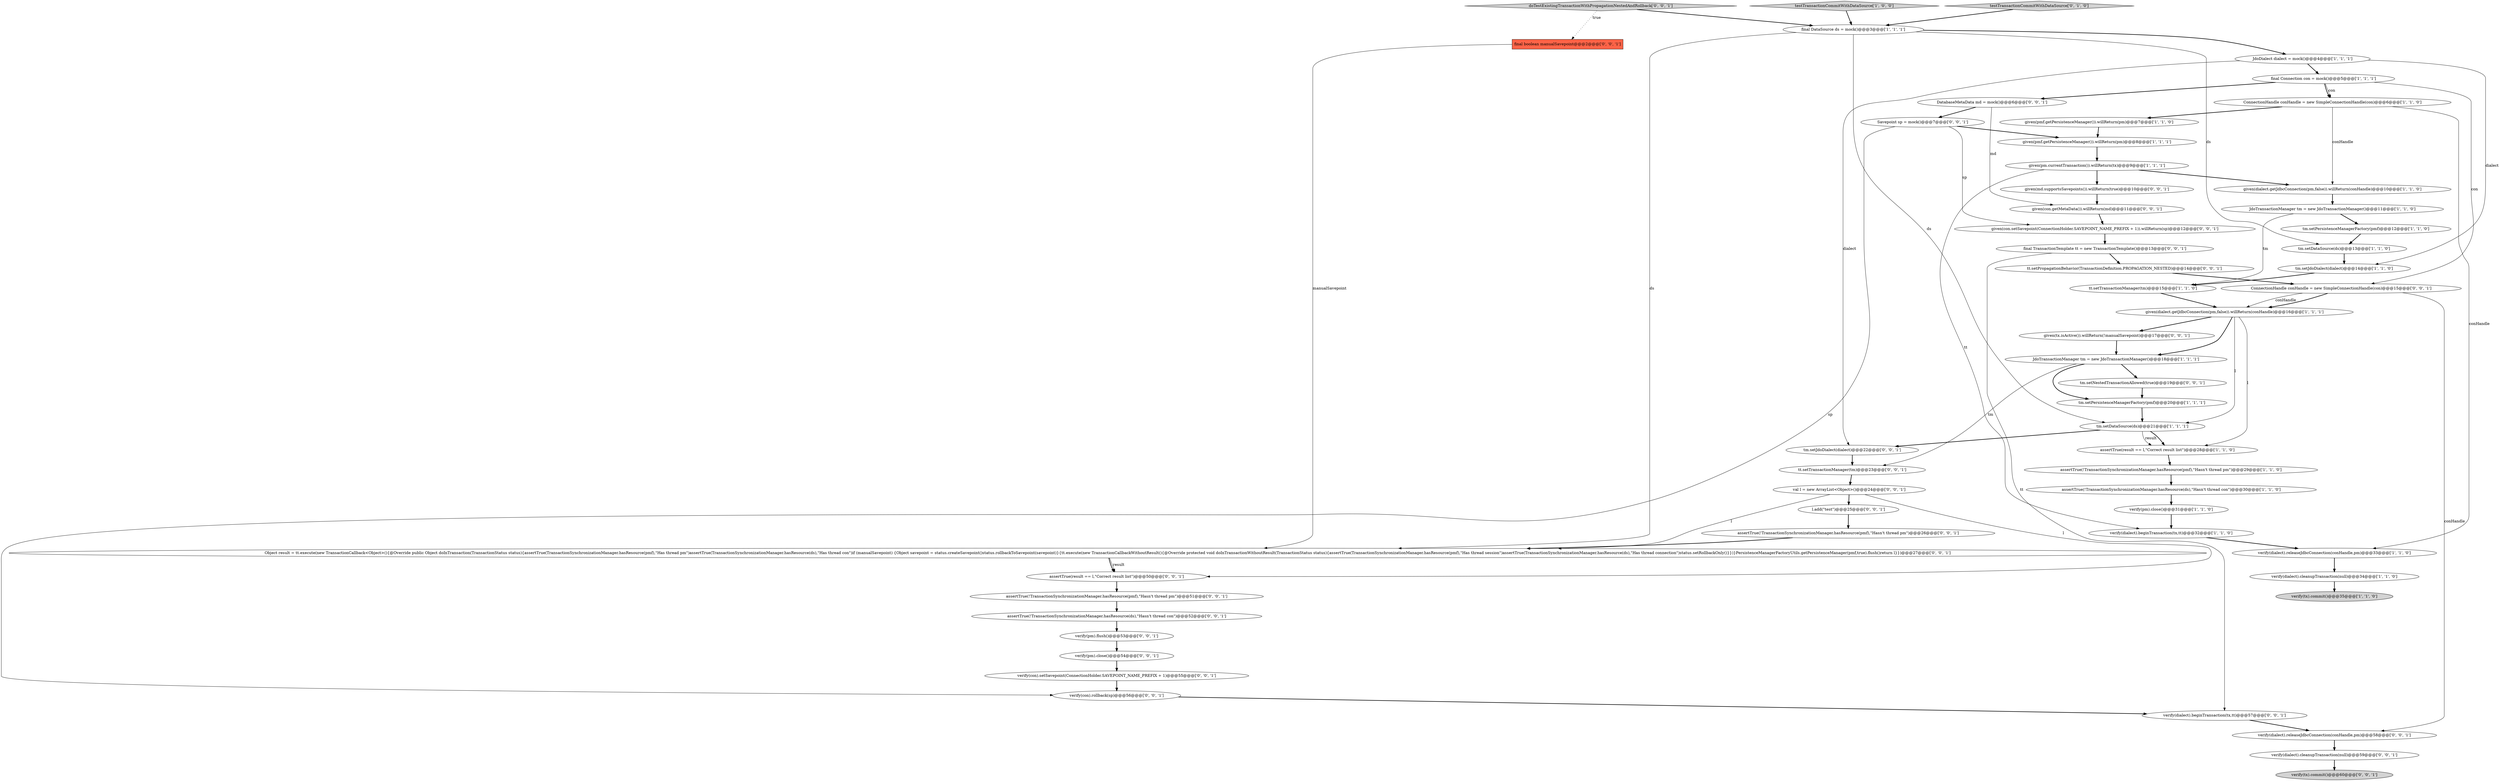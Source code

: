 digraph {
14 [style = filled, label = "given(pm.currentTransaction()).willReturn(tx)@@@9@@@['1', '1', '1']", fillcolor = white, shape = ellipse image = "AAA0AAABBB1BBB"];
53 [style = filled, label = "verify(dialect).releaseJdbcConnection(conHandle,pm)@@@58@@@['0', '0', '1']", fillcolor = white, shape = ellipse image = "AAA0AAABBB3BBB"];
31 [style = filled, label = "Object result = tt.execute(new TransactionCallback<Object>(){@Override public Object doInTransaction(TransactionStatus status){assertTrue(TransactionSynchronizationManager.hasResource(pmf),\"Has thread pm\")assertTrue(TransactionSynchronizationManager.hasResource(ds),\"Has thread con\")if (manualSavepoint) {Object savepoint = status.createSavepoint()status.rollbackToSavepoint(savepoint)}{tt.execute(new TransactionCallbackWithoutResult(){@Override protected void doInTransactionWithoutResult(TransactionStatus status){assertTrue(TransactionSynchronizationManager.hasResource(pmf),\"Has thread session\")assertTrue(TransactionSynchronizationManager.hasResource(ds),\"Has thread connection\")status.setRollbackOnly()}})}PersistenceManagerFactoryUtils.getPersistenceManager(pmf,true).flush()return l}})@@@27@@@['0', '0', '1']", fillcolor = white, shape = ellipse image = "AAA0AAABBB3BBB"];
25 [style = filled, label = "given(dialect.getJdbcConnection(pm,false)).willReturn(conHandle)@@@10@@@['1', '1', '0']", fillcolor = white, shape = ellipse image = "AAA0AAABBB1BBB"];
39 [style = filled, label = "verify(con).setSavepoint(ConnectionHolder.SAVEPOINT_NAME_PREFIX + 1)@@@55@@@['0', '0', '1']", fillcolor = white, shape = ellipse image = "AAA0AAABBB3BBB"];
16 [style = filled, label = "verify(dialect).cleanupTransaction(null)@@@34@@@['1', '1', '0']", fillcolor = white, shape = ellipse image = "AAA0AAABBB1BBB"];
42 [style = filled, label = "given(con.setSavepoint(ConnectionHolder.SAVEPOINT_NAME_PREFIX + 1)).willReturn(sp)@@@12@@@['0', '0', '1']", fillcolor = white, shape = ellipse image = "AAA0AAABBB3BBB"];
52 [style = filled, label = "verify(pm).flush()@@@53@@@['0', '0', '1']", fillcolor = white, shape = ellipse image = "AAA0AAABBB3BBB"];
13 [style = filled, label = "tm.setDataSource(ds)@@@13@@@['1', '1', '0']", fillcolor = white, shape = ellipse image = "AAA0AAABBB1BBB"];
1 [style = filled, label = "final DataSource ds = mock()@@@3@@@['1', '1', '1']", fillcolor = white, shape = ellipse image = "AAA0AAABBB1BBB"];
30 [style = filled, label = "verify(dialect).cleanupTransaction(null)@@@59@@@['0', '0', '1']", fillcolor = white, shape = ellipse image = "AAA0AAABBB3BBB"];
55 [style = filled, label = "given(tx.isActive()).willReturn(!manualSavepoint)@@@17@@@['0', '0', '1']", fillcolor = white, shape = ellipse image = "AAA0AAABBB3BBB"];
47 [style = filled, label = "val l = new ArrayList<Object>()@@@24@@@['0', '0', '1']", fillcolor = white, shape = ellipse image = "AAA0AAABBB3BBB"];
6 [style = filled, label = "assertTrue(!TransactionSynchronizationManager.hasResource(pmf),\"Hasn't thread pm\")@@@29@@@['1', '1', '0']", fillcolor = white, shape = ellipse image = "AAA0AAABBB1BBB"];
35 [style = filled, label = "tt.setPropagationBehavior(TransactionDefinition.PROPAGATION_NESTED)@@@14@@@['0', '0', '1']", fillcolor = white, shape = ellipse image = "AAA0AAABBB3BBB"];
7 [style = filled, label = "verify(pm).close()@@@31@@@['1', '1', '0']", fillcolor = white, shape = ellipse image = "AAA0AAABBB1BBB"];
46 [style = filled, label = "doTestExistingTransactionWithPropagationNestedAndRollback['0', '0', '1']", fillcolor = lightgray, shape = diamond image = "AAA0AAABBB3BBB"];
33 [style = filled, label = "tt.setTransactionManager(tm)@@@23@@@['0', '0', '1']", fillcolor = white, shape = ellipse image = "AAA0AAABBB3BBB"];
43 [style = filled, label = "given(con.getMetaData()).willReturn(md)@@@11@@@['0', '0', '1']", fillcolor = white, shape = ellipse image = "AAA0AAABBB3BBB"];
27 [style = filled, label = "given(md.supportsSavepoints()).willReturn(true)@@@10@@@['0', '0', '1']", fillcolor = white, shape = ellipse image = "AAA0AAABBB3BBB"];
32 [style = filled, label = "DatabaseMetaData md = mock()@@@6@@@['0', '0', '1']", fillcolor = white, shape = ellipse image = "AAA0AAABBB3BBB"];
41 [style = filled, label = "tm.setJdoDialect(dialect)@@@22@@@['0', '0', '1']", fillcolor = white, shape = ellipse image = "AAA0AAABBB3BBB"];
3 [style = filled, label = "verify(dialect).releaseJdbcConnection(conHandle,pm)@@@33@@@['1', '1', '0']", fillcolor = white, shape = ellipse image = "AAA0AAABBB1BBB"];
12 [style = filled, label = "testTransactionCommitWithDataSource['1', '0', '0']", fillcolor = lightgray, shape = diamond image = "AAA0AAABBB1BBB"];
24 [style = filled, label = "given(dialect.getJdbcConnection(pm,false)).willReturn(conHandle)@@@16@@@['1', '1', '1']", fillcolor = white, shape = ellipse image = "AAA0AAABBB1BBB"];
49 [style = filled, label = "assertTrue(!TransactionSynchronizationManager.hasResource(pmf),\"Hasn't thread pm\")@@@26@@@['0', '0', '1']", fillcolor = white, shape = ellipse image = "AAA0AAABBB3BBB"];
11 [style = filled, label = "final Connection con = mock()@@@5@@@['1', '1', '1']", fillcolor = white, shape = ellipse image = "AAA0AAABBB1BBB"];
19 [style = filled, label = "JdoTransactionManager tm = new JdoTransactionManager()@@@11@@@['1', '1', '0']", fillcolor = white, shape = ellipse image = "AAA0AAABBB1BBB"];
5 [style = filled, label = "tm.setJdoDialect(dialect)@@@14@@@['1', '1', '0']", fillcolor = white, shape = ellipse image = "AAA0AAABBB1BBB"];
2 [style = filled, label = "JdoTransactionManager tm = new JdoTransactionManager()@@@18@@@['1', '1', '1']", fillcolor = white, shape = ellipse image = "AAA0AAABBB1BBB"];
8 [style = filled, label = "tm.setDataSource(ds)@@@21@@@['1', '1', '1']", fillcolor = white, shape = ellipse image = "AAA0AAABBB1BBB"];
9 [style = filled, label = "assertTrue(!TransactionSynchronizationManager.hasResource(ds),\"Hasn't thread con\")@@@30@@@['1', '1', '0']", fillcolor = white, shape = ellipse image = "AAA0AAABBB1BBB"];
45 [style = filled, label = "verify(pm).close()@@@54@@@['0', '0', '1']", fillcolor = white, shape = ellipse image = "AAA0AAABBB3BBB"];
18 [style = filled, label = "tm.setPersistenceManagerFactory(pmf)@@@20@@@['1', '1', '1']", fillcolor = white, shape = ellipse image = "AAA0AAABBB1BBB"];
0 [style = filled, label = "given(pmf.getPersistenceManager()).willReturn(pm)@@@8@@@['1', '1', '1']", fillcolor = white, shape = ellipse image = "AAA0AAABBB1BBB"];
40 [style = filled, label = "verify(dialect).beginTransaction(tx,tt)@@@57@@@['0', '0', '1']", fillcolor = white, shape = ellipse image = "AAA0AAABBB3BBB"];
21 [style = filled, label = "assertTrue(result == l,\"Correct result list\")@@@28@@@['1', '1', '0']", fillcolor = white, shape = ellipse image = "AAA0AAABBB1BBB"];
28 [style = filled, label = "tm.setNestedTransactionAllowed(true)@@@19@@@['0', '0', '1']", fillcolor = white, shape = ellipse image = "AAA0AAABBB3BBB"];
22 [style = filled, label = "tt.setTransactionManager(tm)@@@15@@@['1', '1', '0']", fillcolor = white, shape = ellipse image = "AAA0AAABBB1BBB"];
23 [style = filled, label = "ConnectionHandle conHandle = new SimpleConnectionHandle(con)@@@6@@@['1', '1', '0']", fillcolor = white, shape = ellipse image = "AAA0AAABBB1BBB"];
29 [style = filled, label = "final TransactionTemplate tt = new TransactionTemplate()@@@13@@@['0', '0', '1']", fillcolor = white, shape = ellipse image = "AAA0AAABBB3BBB"];
34 [style = filled, label = "ConnectionHandle conHandle = new SimpleConnectionHandle(con)@@@15@@@['0', '0', '1']", fillcolor = white, shape = ellipse image = "AAA0AAABBB3BBB"];
15 [style = filled, label = "verify(tx).commit()@@@35@@@['1', '1', '0']", fillcolor = lightgray, shape = ellipse image = "AAA0AAABBB1BBB"];
44 [style = filled, label = "assertTrue(!TransactionSynchronizationManager.hasResource(ds),\"Hasn't thread con\")@@@52@@@['0', '0', '1']", fillcolor = white, shape = ellipse image = "AAA0AAABBB3BBB"];
50 [style = filled, label = "verify(con).rollback(sp)@@@56@@@['0', '0', '1']", fillcolor = white, shape = ellipse image = "AAA0AAABBB3BBB"];
17 [style = filled, label = "given(pmf.getPersistenceManager()).willReturn(pm)@@@7@@@['1', '1', '0']", fillcolor = white, shape = ellipse image = "AAA0AAABBB1BBB"];
48 [style = filled, label = "assertTrue(result == l,\"Correct result list\")@@@50@@@['0', '0', '1']", fillcolor = white, shape = ellipse image = "AAA0AAABBB3BBB"];
51 [style = filled, label = "Savepoint sp = mock()@@@7@@@['0', '0', '1']", fillcolor = white, shape = ellipse image = "AAA0AAABBB3BBB"];
54 [style = filled, label = "final boolean manualSavepoint@@@2@@@['0', '0', '1']", fillcolor = tomato, shape = box image = "AAA0AAABBB3BBB"];
38 [style = filled, label = "verify(tx).commit()@@@60@@@['0', '0', '1']", fillcolor = lightgray, shape = ellipse image = "AAA0AAABBB3BBB"];
36 [style = filled, label = "l.add(\"test\")@@@25@@@['0', '0', '1']", fillcolor = white, shape = ellipse image = "AAA0AAABBB3BBB"];
20 [style = filled, label = "tm.setPersistenceManagerFactory(pmf)@@@12@@@['1', '1', '0']", fillcolor = white, shape = ellipse image = "AAA0AAABBB1BBB"];
4 [style = filled, label = "JdoDialect dialect = mock()@@@4@@@['1', '1', '1']", fillcolor = white, shape = ellipse image = "AAA0AAABBB1BBB"];
10 [style = filled, label = "verify(dialect).beginTransaction(tx,tt)@@@32@@@['1', '1', '0']", fillcolor = white, shape = ellipse image = "AAA0AAABBB1BBB"];
26 [style = filled, label = "testTransactionCommitWithDataSource['0', '1', '0']", fillcolor = lightgray, shape = diamond image = "AAA0AAABBB2BBB"];
37 [style = filled, label = "assertTrue(!TransactionSynchronizationManager.hasResource(pmf),\"Hasn't thread pm\")@@@51@@@['0', '0', '1']", fillcolor = white, shape = ellipse image = "AAA0AAABBB3BBB"];
14->27 [style = bold, label=""];
54->31 [style = solid, label="manualSavepoint"];
34->24 [style = solid, label="conHandle"];
47->48 [style = solid, label="l"];
8->41 [style = bold, label=""];
24->21 [style = solid, label="l"];
24->55 [style = bold, label=""];
32->43 [style = solid, label="md"];
41->33 [style = bold, label=""];
51->50 [style = solid, label="sp"];
24->2 [style = bold, label=""];
7->10 [style = bold, label=""];
22->24 [style = bold, label=""];
37->44 [style = bold, label=""];
31->48 [style = bold, label=""];
14->10 [style = solid, label="tt"];
25->19 [style = bold, label=""];
19->20 [style = bold, label=""];
4->11 [style = bold, label=""];
29->35 [style = bold, label=""];
34->24 [style = bold, label=""];
55->2 [style = bold, label=""];
47->36 [style = bold, label=""];
39->50 [style = bold, label=""];
23->3 [style = solid, label="conHandle"];
16->15 [style = bold, label=""];
12->1 [style = bold, label=""];
30->38 [style = bold, label=""];
1->13 [style = solid, label="ds"];
40->53 [style = bold, label=""];
52->45 [style = bold, label=""];
51->0 [style = bold, label=""];
8->21 [style = solid, label="result"];
33->47 [style = bold, label=""];
51->42 [style = solid, label="sp"];
46->54 [style = dotted, label="true"];
1->8 [style = solid, label="ds"];
36->49 [style = bold, label=""];
8->21 [style = bold, label=""];
2->28 [style = bold, label=""];
19->22 [style = solid, label="tm"];
10->3 [style = bold, label=""];
11->32 [style = bold, label=""];
43->42 [style = bold, label=""];
11->34 [style = solid, label="con"];
6->9 [style = bold, label=""];
34->53 [style = solid, label="conHandle"];
50->40 [style = bold, label=""];
47->31 [style = solid, label="l"];
4->41 [style = solid, label="dialect"];
48->37 [style = bold, label=""];
20->13 [style = bold, label=""];
1->31 [style = solid, label="ds"];
2->18 [style = bold, label=""];
23->25 [style = solid, label="conHandle"];
26->1 [style = bold, label=""];
11->23 [style = bold, label=""];
53->30 [style = bold, label=""];
28->18 [style = bold, label=""];
11->23 [style = solid, label="con"];
27->43 [style = bold, label=""];
5->22 [style = bold, label=""];
1->4 [style = bold, label=""];
14->25 [style = bold, label=""];
32->51 [style = bold, label=""];
24->8 [style = solid, label="l"];
46->1 [style = bold, label=""];
3->16 [style = bold, label=""];
18->8 [style = bold, label=""];
49->31 [style = bold, label=""];
0->14 [style = bold, label=""];
23->17 [style = bold, label=""];
17->0 [style = bold, label=""];
21->6 [style = bold, label=""];
35->34 [style = bold, label=""];
45->39 [style = bold, label=""];
4->5 [style = solid, label="dialect"];
31->48 [style = solid, label="result"];
13->5 [style = bold, label=""];
44->52 [style = bold, label=""];
42->29 [style = bold, label=""];
29->40 [style = solid, label="tt"];
2->33 [style = solid, label="tm"];
9->7 [style = bold, label=""];
}
